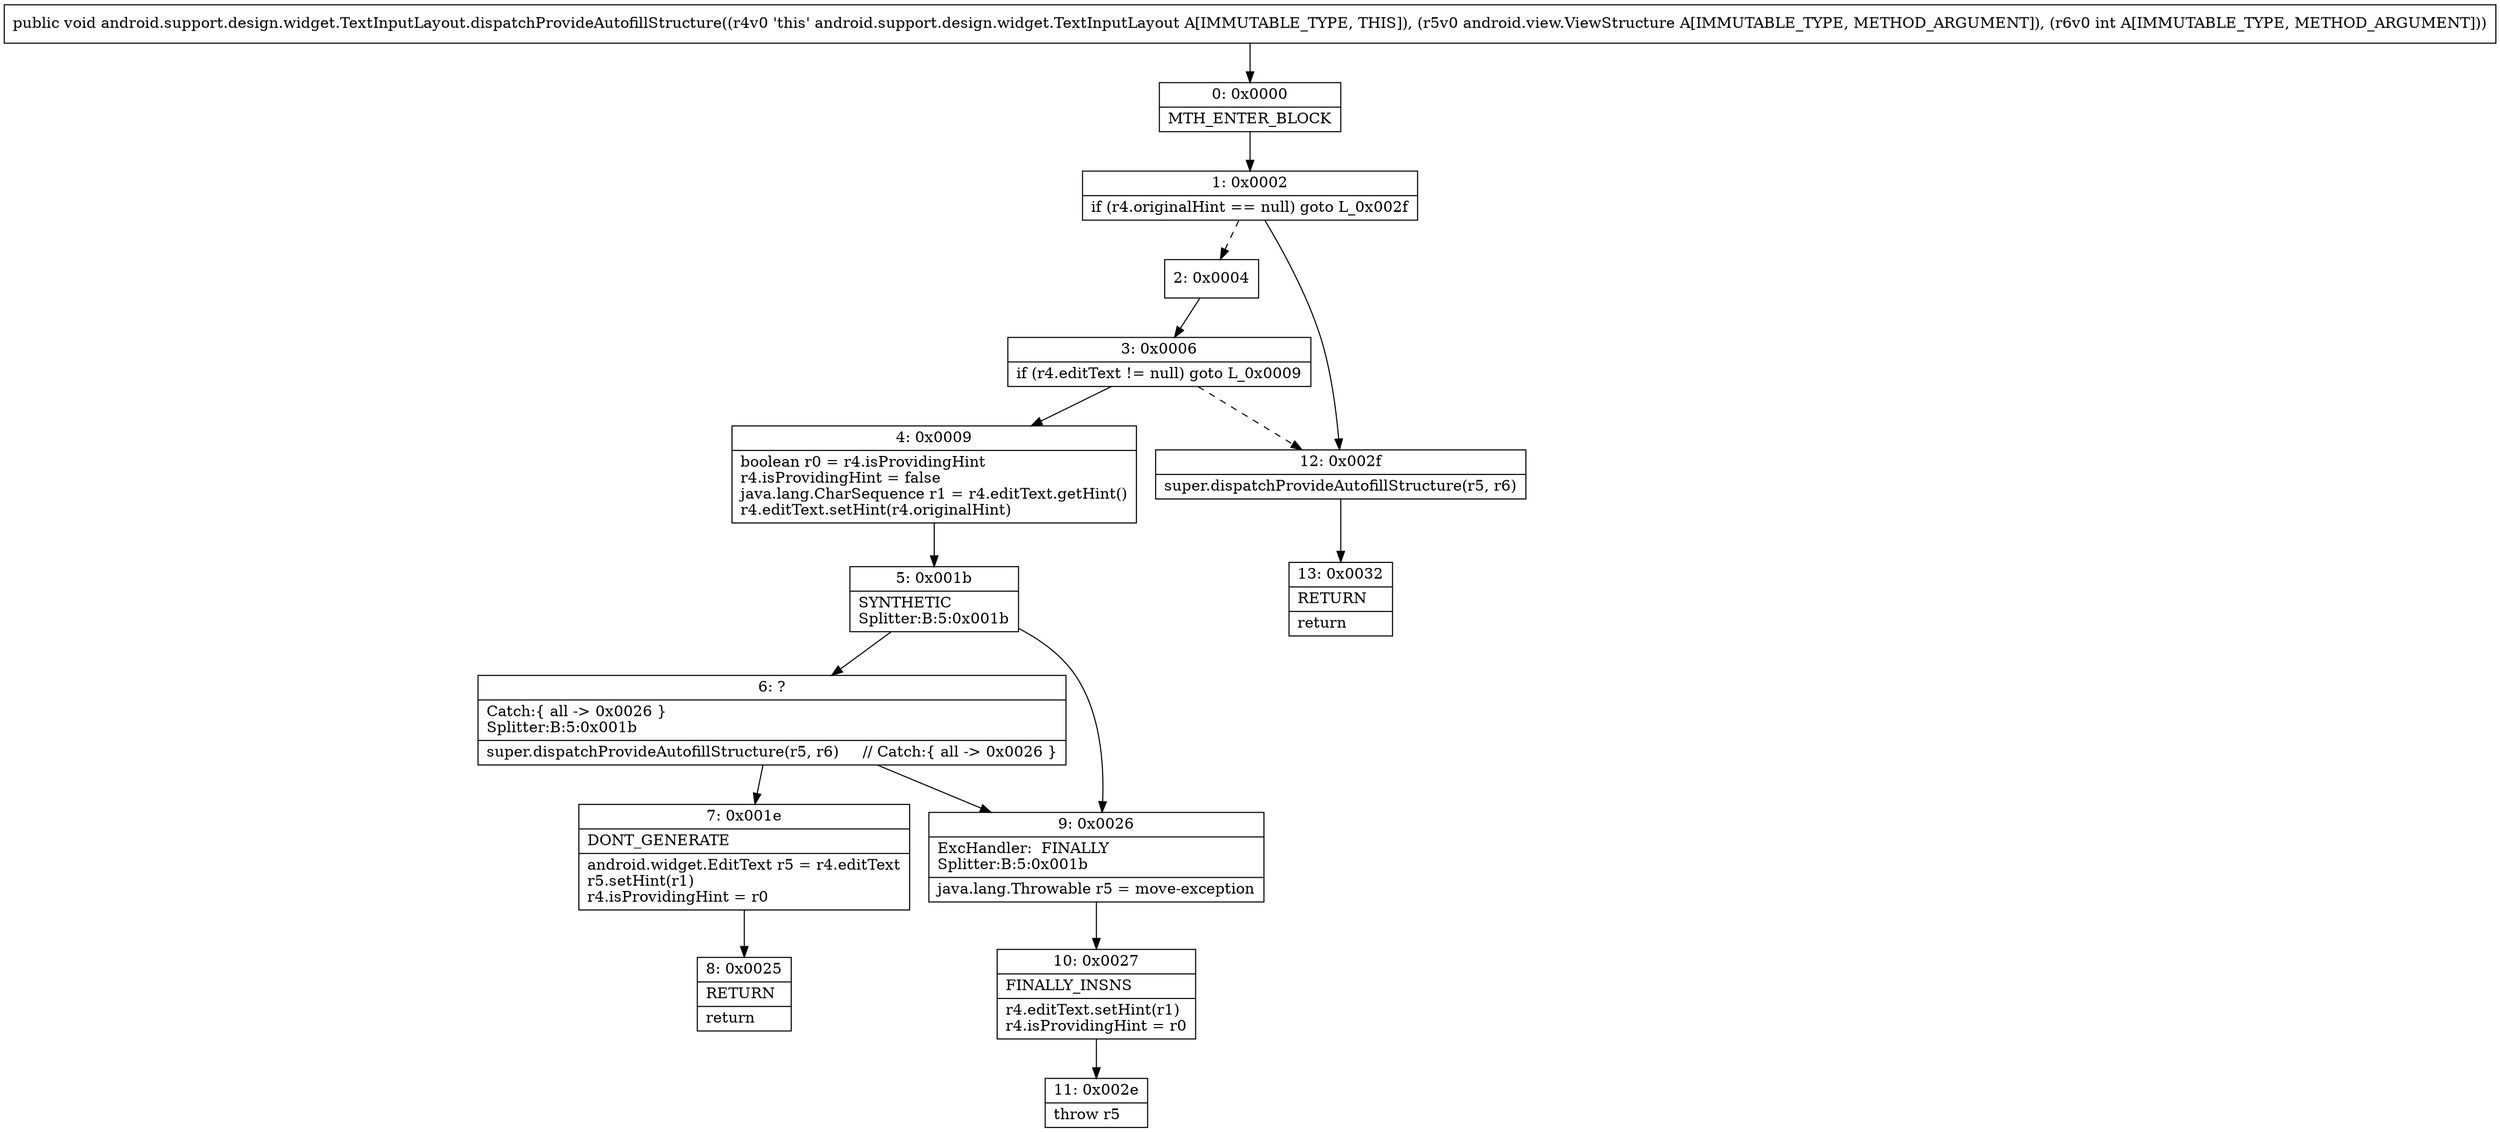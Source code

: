 digraph "CFG forandroid.support.design.widget.TextInputLayout.dispatchProvideAutofillStructure(Landroid\/view\/ViewStructure;I)V" {
Node_0 [shape=record,label="{0\:\ 0x0000|MTH_ENTER_BLOCK\l}"];
Node_1 [shape=record,label="{1\:\ 0x0002|if (r4.originalHint == null) goto L_0x002f\l}"];
Node_2 [shape=record,label="{2\:\ 0x0004}"];
Node_3 [shape=record,label="{3\:\ 0x0006|if (r4.editText != null) goto L_0x0009\l}"];
Node_4 [shape=record,label="{4\:\ 0x0009|boolean r0 = r4.isProvidingHint\lr4.isProvidingHint = false\ljava.lang.CharSequence r1 = r4.editText.getHint()\lr4.editText.setHint(r4.originalHint)\l}"];
Node_5 [shape=record,label="{5\:\ 0x001b|SYNTHETIC\lSplitter:B:5:0x001b\l}"];
Node_6 [shape=record,label="{6\:\ ?|Catch:\{ all \-\> 0x0026 \}\lSplitter:B:5:0x001b\l|super.dispatchProvideAutofillStructure(r5, r6)     \/\/ Catch:\{ all \-\> 0x0026 \}\l}"];
Node_7 [shape=record,label="{7\:\ 0x001e|DONT_GENERATE\l|android.widget.EditText r5 = r4.editText\lr5.setHint(r1)\lr4.isProvidingHint = r0\l}"];
Node_8 [shape=record,label="{8\:\ 0x0025|RETURN\l|return\l}"];
Node_9 [shape=record,label="{9\:\ 0x0026|ExcHandler:  FINALLY\lSplitter:B:5:0x001b\l|java.lang.Throwable r5 = move\-exception\l}"];
Node_10 [shape=record,label="{10\:\ 0x0027|FINALLY_INSNS\l|r4.editText.setHint(r1)\lr4.isProvidingHint = r0\l}"];
Node_11 [shape=record,label="{11\:\ 0x002e|throw r5\l}"];
Node_12 [shape=record,label="{12\:\ 0x002f|super.dispatchProvideAutofillStructure(r5, r6)\l}"];
Node_13 [shape=record,label="{13\:\ 0x0032|RETURN\l|return\l}"];
MethodNode[shape=record,label="{public void android.support.design.widget.TextInputLayout.dispatchProvideAutofillStructure((r4v0 'this' android.support.design.widget.TextInputLayout A[IMMUTABLE_TYPE, THIS]), (r5v0 android.view.ViewStructure A[IMMUTABLE_TYPE, METHOD_ARGUMENT]), (r6v0 int A[IMMUTABLE_TYPE, METHOD_ARGUMENT])) }"];
MethodNode -> Node_0;
Node_0 -> Node_1;
Node_1 -> Node_2[style=dashed];
Node_1 -> Node_12;
Node_2 -> Node_3;
Node_3 -> Node_4;
Node_3 -> Node_12[style=dashed];
Node_4 -> Node_5;
Node_5 -> Node_6;
Node_5 -> Node_9;
Node_6 -> Node_7;
Node_6 -> Node_9;
Node_7 -> Node_8;
Node_9 -> Node_10;
Node_10 -> Node_11;
Node_12 -> Node_13;
}

